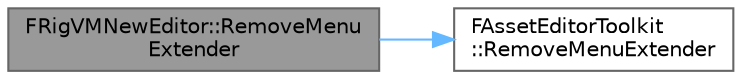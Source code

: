 digraph "FRigVMNewEditor::RemoveMenuExtender"
{
 // INTERACTIVE_SVG=YES
 // LATEX_PDF_SIZE
  bgcolor="transparent";
  edge [fontname=Helvetica,fontsize=10,labelfontname=Helvetica,labelfontsize=10];
  node [fontname=Helvetica,fontsize=10,shape=box,height=0.2,width=0.4];
  rankdir="LR";
  Node1 [id="Node000001",label="FRigVMNewEditor::RemoveMenu\lExtender",height=0.2,width=0.4,color="gray40", fillcolor="grey60", style="filled", fontcolor="black",tooltip=" "];
  Node1 -> Node2 [id="edge1_Node000001_Node000002",color="steelblue1",style="solid",tooltip=" "];
  Node2 [id="Node000002",label="FAssetEditorToolkit\l::RemoveMenuExtender",height=0.2,width=0.4,color="grey40", fillcolor="white", style="filled",URL="$d2/d72/classFAssetEditorToolkit.html#ab8c474cdd63db0ccf915231296fb8992",tooltip=" "];
}
